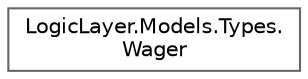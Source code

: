 digraph "Graphical Class Hierarchy"
{
 // LATEX_PDF_SIZE
  bgcolor="transparent";
  edge [fontname=Helvetica,fontsize=10,labelfontname=Helvetica,labelfontsize=10];
  node [fontname=Helvetica,fontsize=10,shape=box,height=0.2,width=0.4];
  rankdir="LR";
  Node0 [id="Node000000",label="LogicLayer.Models.Types.\lWager",height=0.2,width=0.4,color="grey40", fillcolor="white", style="filled",URL="$struct_logic_layer_1_1_models_1_1_types_1_1_wager.html",tooltip=" "];
}
